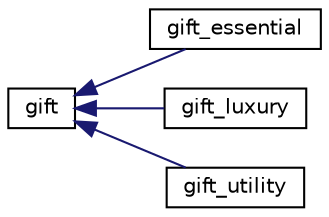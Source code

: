 digraph "Graphical Class Hierarchy"
{
  edge [fontname="Helvetica",fontsize="10",labelfontname="Helvetica",labelfontsize="10"];
  node [fontname="Helvetica",fontsize="10",shape=record];
  rankdir="LR";
  Node1 [label="gift",height=0.2,width=0.4,color="black", fillcolor="white", style="filled",URL="$classgift.html"];
  Node1 -> Node2 [dir="back",color="midnightblue",fontsize="10",style="solid",fontname="Helvetica"];
  Node2 [label="gift_essential",height=0.2,width=0.4,color="black", fillcolor="white", style="filled",URL="$classgift__essential.html"];
  Node1 -> Node3 [dir="back",color="midnightblue",fontsize="10",style="solid",fontname="Helvetica"];
  Node3 [label="gift_luxury",height=0.2,width=0.4,color="black", fillcolor="white", style="filled",URL="$classgift__luxury.html"];
  Node1 -> Node4 [dir="back",color="midnightblue",fontsize="10",style="solid",fontname="Helvetica"];
  Node4 [label="gift_utility",height=0.2,width=0.4,color="black", fillcolor="white", style="filled",URL="$classgift__utility.html"];
}
